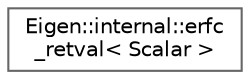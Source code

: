 digraph "类继承关系图"
{
 // LATEX_PDF_SIZE
  bgcolor="transparent";
  edge [fontname=Helvetica,fontsize=10,labelfontname=Helvetica,labelfontsize=10];
  node [fontname=Helvetica,fontsize=10,shape=box,height=0.2,width=0.4];
  rankdir="LR";
  Node0 [id="Node000000",label="Eigen::internal::erfc\l_retval\< Scalar \>",height=0.2,width=0.4,color="grey40", fillcolor="white", style="filled",URL="$struct_eigen_1_1internal_1_1erfc__retval.html",tooltip=" "];
}
